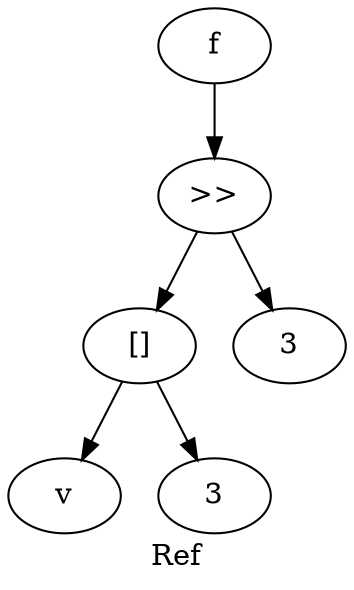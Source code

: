 digraph {
label="Ref";
x55648bdc7d50 -> x55648bdc7b90
x55648bdc7b90 -> x55648bdc7a20
x55648bdc7b90 -> x55648bdc7c00
x55648bdc7a20 -> x55648bdc79b0
x55648bdc7a20 -> x55648bdc78d0
x55648bdc7d50 [label="f"];
x55648bdc7b90 [label=">>"];
x55648bdc7a20 [label="[]"];
x55648bdc79b0 [label="v"];
x55648bdc78d0 [label="3"];
x55648bdc7c00 [label="3"];
}
